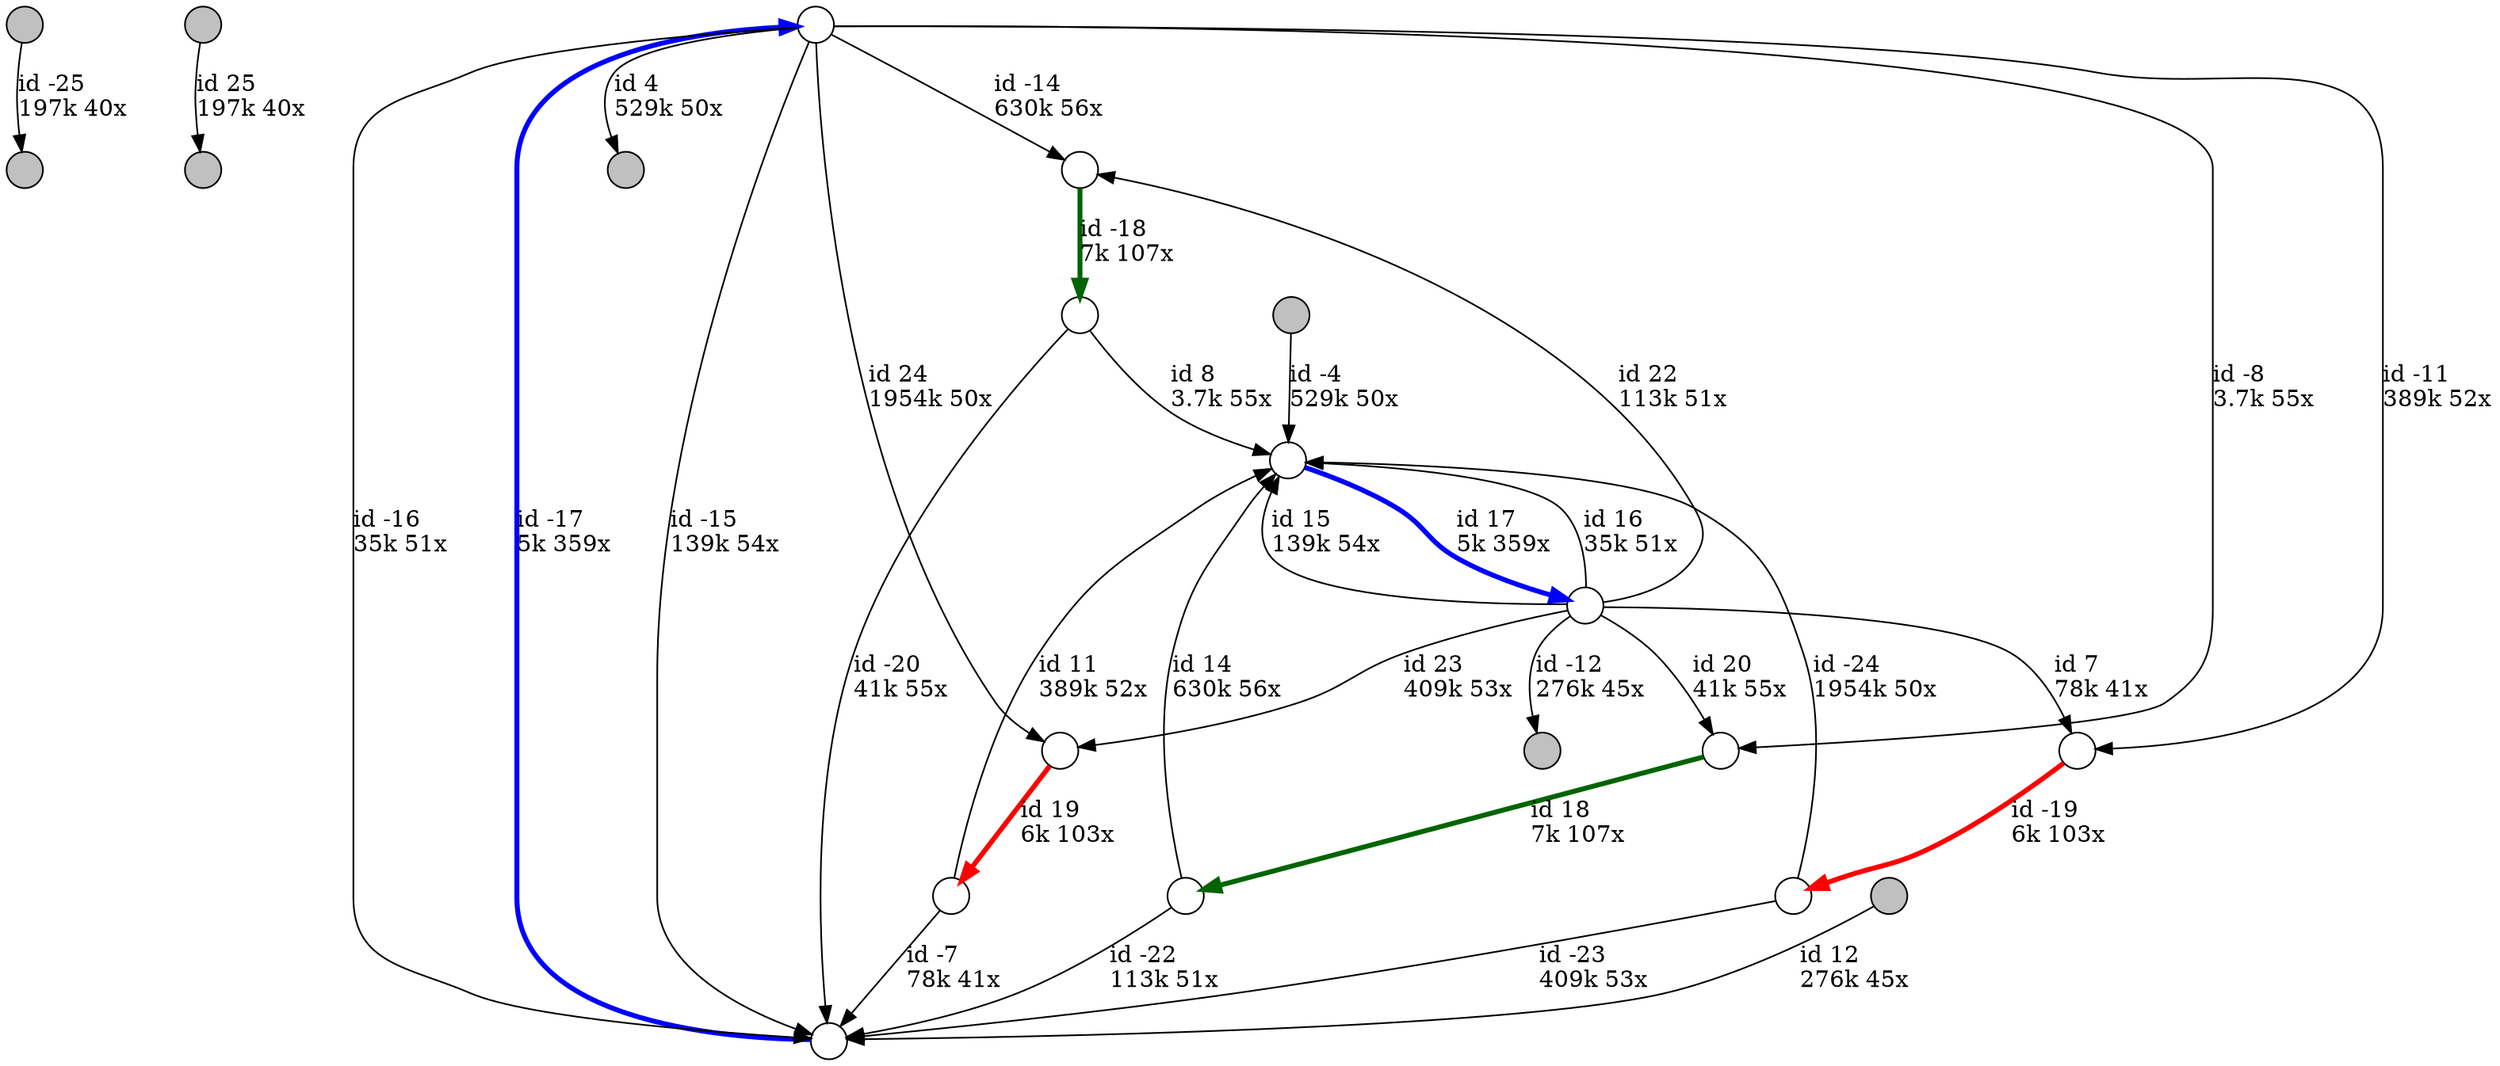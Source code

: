 digraph {
nodesep = 0.5;
node [shape = circle, label = "", height = 0.3];
"0" [style = "filled", fillcolor = "grey"];
"1" [style = "filled", fillcolor = "grey"];
"2" [style = "filled", fillcolor = "grey"];
"3" [style = "filled", fillcolor = "grey"];
"4" [style = "filled", fillcolor = "grey"];
"5" [style = "filled", fillcolor = "grey"];
"6" [style = "filled", fillcolor = "grey"];
"7" [style = "filled", fillcolor = "grey"];
"0" -> "4" [label = "id -25\l197k 40x", color = "black"] ;
"3" -> "1" [label = "id 25\l197k 40x", color = "black"] ;
"9" -> "8" [label = "id 22\l113k 51x", color = "black"] ;
"11" -> "10" [label = "id -20\l41k 55x", color = "black"] ;
"13" -> "12" [label = "id 19\l6k 103x", color = "red" , penwidth = 3] ;
"8" -> "11" [label = "id -18\l7k 107x", color = "darkgreen" , penwidth = 3] ;
"15" -> "14" [label = "id 18\l7k 107x", color = "darkgreen" , penwidth = 3] ;
"16" -> "9" [label = "id 17\l5k 359x", color = "blue" , penwidth = 3] ;
"17" -> "10" [label = "id -16\l35k 51x", color = "black"] ;
"14" -> "10" [label = "id -22\l113k 51x", color = "black"] ;
"9" -> "16" [label = "id 16\l35k 51x", color = "black"] ;
"17" -> "13" [label = "id 24\l1954k 50x", color = "black"] ;
"18" -> "10" [label = "id -23\l409k 53x", color = "black"] ;
"19" -> "18" [label = "id -19\l6k 103x", color = "red" , penwidth = 3] ;
"17" -> "10" [label = "id -15\l139k 54x", color = "black"] ;
"9" -> "16" [label = "id 15\l139k 54x", color = "black"] ;
"9" -> "13" [label = "id 23\l409k 53x", color = "black"] ;
"14" -> "16" [label = "id 14\l630k 56x", color = "black"] ;
"9" -> "6" [label = "id -12\l276k 45x", color = "black"] ;
"7" -> "10" [label = "id 12\l276k 45x", color = "black"] ;
"18" -> "16" [label = "id -24\l1954k 50x", color = "black"] ;
"17" -> "8" [label = "id -14\l630k 56x", color = "black"] ;
"11" -> "16" [label = "id 8\l3.7k 55x", color = "black"] ;
"17" -> "2" [label = "id 4\l529k 50x", color = "black"] ;
"9" -> "19" [label = "id 7\l78k 41x", color = "black"] ;
"12" -> "10" [label = "id -7\l78k 41x", color = "black"] ;
"10" -> "17" [label = "id -17\l5k 359x", color = "blue" , penwidth = 3] ;
"5" -> "16" [label = "id -4\l529k 50x", color = "black"] ;
"9" -> "15" [label = "id 20\l41k 55x", color = "black"] ;
"17" -> "15" [label = "id -8\l3.7k 55x", color = "black"] ;
"12" -> "16" [label = "id 11\l389k 52x", color = "black"] ;
"17" -> "19" [label = "id -11\l389k 52x", color = "black"] ;
}
